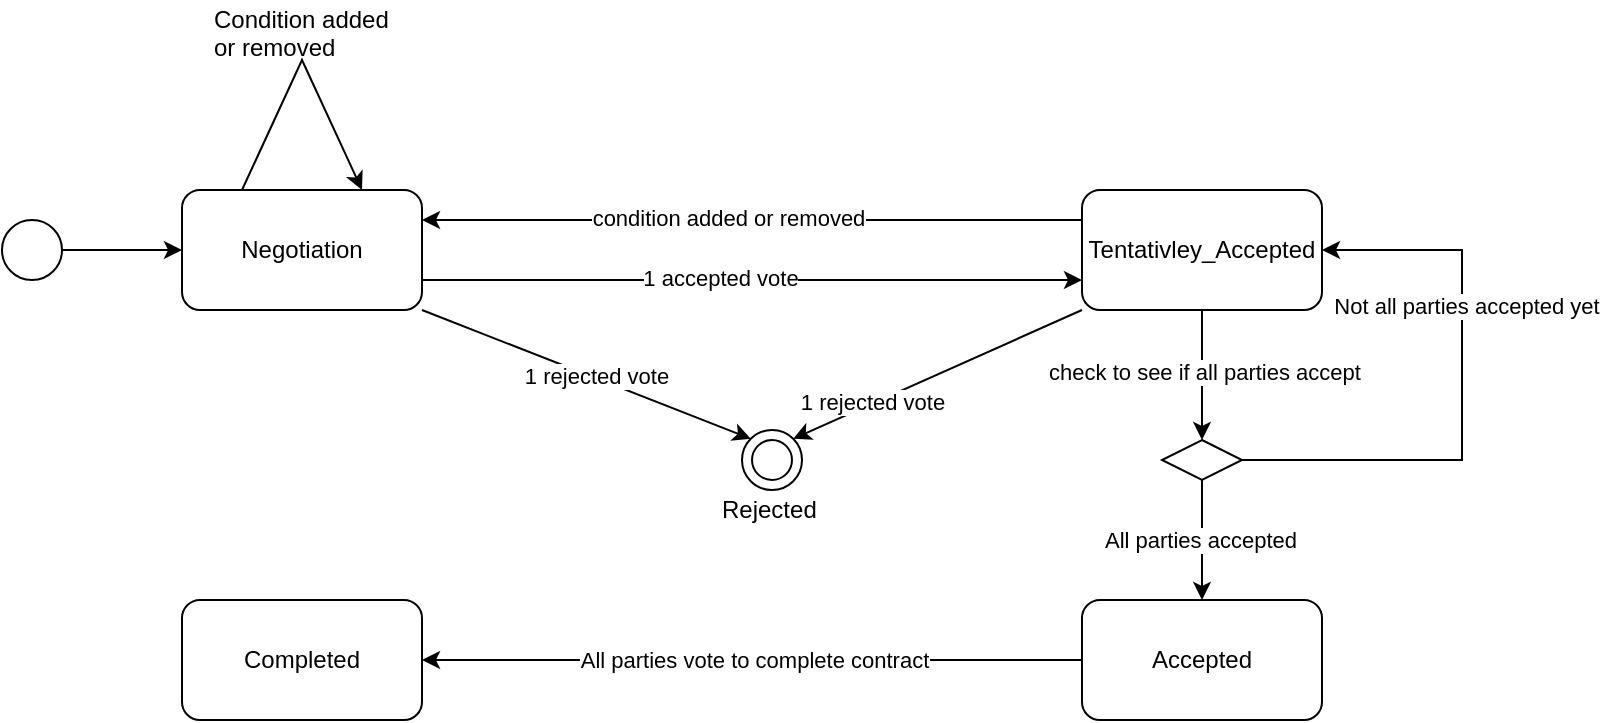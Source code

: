 <mxfile version="21.6.9" type="device">
  <diagram name="Page-1" id="3NPrS3qFUBEGUd7JARzi">
    <mxGraphModel dx="1034" dy="507" grid="1" gridSize="10" guides="1" tooltips="1" connect="1" arrows="1" fold="1" page="1" pageScale="1" pageWidth="850" pageHeight="1100" math="0" shadow="0">
      <root>
        <mxCell id="0" />
        <mxCell id="1" parent="0" />
        <mxCell id="4GCWKCkHJ2K4M_hMrYMs-1" value="" style="ellipse;whiteSpace=wrap;html=1;aspect=fixed;" vertex="1" parent="1">
          <mxGeometry x="50" y="150" width="30" height="30" as="geometry" />
        </mxCell>
        <mxCell id="4GCWKCkHJ2K4M_hMrYMs-2" value="Negotiation" style="rounded=1;whiteSpace=wrap;html=1;" vertex="1" parent="1">
          <mxGeometry x="140" y="135" width="120" height="60" as="geometry" />
        </mxCell>
        <mxCell id="4GCWKCkHJ2K4M_hMrYMs-19" style="edgeStyle=orthogonalEdgeStyle;rounded=0;orthogonalLoop=1;jettySize=auto;html=1;exitX=0;exitY=0.25;exitDx=0;exitDy=0;entryX=1;entryY=0.25;entryDx=0;entryDy=0;" edge="1" parent="1" source="4GCWKCkHJ2K4M_hMrYMs-3" target="4GCWKCkHJ2K4M_hMrYMs-2">
          <mxGeometry relative="1" as="geometry" />
        </mxCell>
        <mxCell id="4GCWKCkHJ2K4M_hMrYMs-20" value="condition added or removed" style="edgeLabel;html=1;align=center;verticalAlign=middle;resizable=0;points=[];" vertex="1" connectable="0" parent="4GCWKCkHJ2K4M_hMrYMs-19">
          <mxGeometry x="0.077" y="-1" relative="1" as="geometry">
            <mxPoint as="offset" />
          </mxGeometry>
        </mxCell>
        <mxCell id="4GCWKCkHJ2K4M_hMrYMs-22" style="edgeStyle=orthogonalEdgeStyle;rounded=0;orthogonalLoop=1;jettySize=auto;html=1;entryX=0.5;entryY=0;entryDx=0;entryDy=0;" edge="1" parent="1" source="4GCWKCkHJ2K4M_hMrYMs-3" target="4GCWKCkHJ2K4M_hMrYMs-5">
          <mxGeometry relative="1" as="geometry" />
        </mxCell>
        <mxCell id="4GCWKCkHJ2K4M_hMrYMs-23" value="check to see if all parties accept" style="edgeLabel;html=1;align=center;verticalAlign=middle;resizable=0;points=[];" vertex="1" connectable="0" parent="4GCWKCkHJ2K4M_hMrYMs-22">
          <mxGeometry x="-0.046" y="1" relative="1" as="geometry">
            <mxPoint as="offset" />
          </mxGeometry>
        </mxCell>
        <mxCell id="4GCWKCkHJ2K4M_hMrYMs-3" value="Tentativley_Accepted" style="rounded=1;whiteSpace=wrap;html=1;" vertex="1" parent="1">
          <mxGeometry x="590" y="135" width="120" height="60" as="geometry" />
        </mxCell>
        <mxCell id="4GCWKCkHJ2K4M_hMrYMs-31" style="edgeStyle=orthogonalEdgeStyle;rounded=0;orthogonalLoop=1;jettySize=auto;html=1;entryX=1;entryY=0.5;entryDx=0;entryDy=0;" edge="1" parent="1" source="4GCWKCkHJ2K4M_hMrYMs-4" target="4GCWKCkHJ2K4M_hMrYMs-8">
          <mxGeometry relative="1" as="geometry" />
        </mxCell>
        <mxCell id="4GCWKCkHJ2K4M_hMrYMs-32" value="All parties vote to complete contract" style="edgeLabel;html=1;align=center;verticalAlign=middle;resizable=0;points=[];" vertex="1" connectable="0" parent="4GCWKCkHJ2K4M_hMrYMs-31">
          <mxGeometry x="-0.004" relative="1" as="geometry">
            <mxPoint as="offset" />
          </mxGeometry>
        </mxCell>
        <mxCell id="4GCWKCkHJ2K4M_hMrYMs-4" value="Accepted" style="rounded=1;whiteSpace=wrap;html=1;" vertex="1" parent="1">
          <mxGeometry x="590" y="340" width="120" height="60" as="geometry" />
        </mxCell>
        <mxCell id="4GCWKCkHJ2K4M_hMrYMs-24" style="edgeStyle=orthogonalEdgeStyle;rounded=0;orthogonalLoop=1;jettySize=auto;html=1;entryX=1;entryY=0.5;entryDx=0;entryDy=0;" edge="1" parent="1" source="4GCWKCkHJ2K4M_hMrYMs-5" target="4GCWKCkHJ2K4M_hMrYMs-3">
          <mxGeometry relative="1" as="geometry">
            <Array as="points">
              <mxPoint x="780" y="270" />
              <mxPoint x="780" y="165" />
            </Array>
          </mxGeometry>
        </mxCell>
        <mxCell id="4GCWKCkHJ2K4M_hMrYMs-25" value="Not all parties accepted yet" style="edgeLabel;html=1;align=center;verticalAlign=middle;resizable=0;points=[];" vertex="1" connectable="0" parent="4GCWKCkHJ2K4M_hMrYMs-24">
          <mxGeometry x="0.313" y="-2" relative="1" as="geometry">
            <mxPoint as="offset" />
          </mxGeometry>
        </mxCell>
        <mxCell id="4GCWKCkHJ2K4M_hMrYMs-26" style="edgeStyle=orthogonalEdgeStyle;rounded=0;orthogonalLoop=1;jettySize=auto;html=1;entryX=0.5;entryY=0;entryDx=0;entryDy=0;" edge="1" parent="1" source="4GCWKCkHJ2K4M_hMrYMs-5" target="4GCWKCkHJ2K4M_hMrYMs-4">
          <mxGeometry relative="1" as="geometry" />
        </mxCell>
        <mxCell id="4GCWKCkHJ2K4M_hMrYMs-27" value="All parties accepted" style="edgeLabel;html=1;align=center;verticalAlign=middle;resizable=0;points=[];" vertex="1" connectable="0" parent="4GCWKCkHJ2K4M_hMrYMs-26">
          <mxGeometry y="-1" relative="1" as="geometry">
            <mxPoint as="offset" />
          </mxGeometry>
        </mxCell>
        <mxCell id="4GCWKCkHJ2K4M_hMrYMs-5" value="" style="rhombus;whiteSpace=wrap;html=1;" vertex="1" parent="1">
          <mxGeometry x="630" y="260" width="40" height="20" as="geometry" />
        </mxCell>
        <mxCell id="4GCWKCkHJ2K4M_hMrYMs-6" value="" style="ellipse;whiteSpace=wrap;html=1;aspect=fixed;" vertex="1" parent="1">
          <mxGeometry x="420" y="255" width="30" height="30" as="geometry" />
        </mxCell>
        <mxCell id="4GCWKCkHJ2K4M_hMrYMs-7" value="" style="ellipse;whiteSpace=wrap;html=1;aspect=fixed;" vertex="1" parent="1">
          <mxGeometry x="425" y="260" width="20" height="20" as="geometry" />
        </mxCell>
        <mxCell id="4GCWKCkHJ2K4M_hMrYMs-8" value="Completed" style="rounded=1;whiteSpace=wrap;html=1;" vertex="1" parent="1">
          <mxGeometry x="140" y="340" width="120" height="60" as="geometry" />
        </mxCell>
        <mxCell id="4GCWKCkHJ2K4M_hMrYMs-9" value="" style="endArrow=classic;html=1;rounded=0;exitX=1;exitY=0.5;exitDx=0;exitDy=0;entryX=0;entryY=0.5;entryDx=0;entryDy=0;" edge="1" parent="1" source="4GCWKCkHJ2K4M_hMrYMs-1" target="4GCWKCkHJ2K4M_hMrYMs-2">
          <mxGeometry width="50" height="50" relative="1" as="geometry">
            <mxPoint x="410" y="400" as="sourcePoint" />
            <mxPoint x="460" y="350" as="targetPoint" />
          </mxGeometry>
        </mxCell>
        <mxCell id="4GCWKCkHJ2K4M_hMrYMs-10" value="" style="endArrow=classic;html=1;rounded=0;exitX=0.25;exitY=0;exitDx=0;exitDy=0;entryX=0.75;entryY=0;entryDx=0;entryDy=0;" edge="1" parent="1" source="4GCWKCkHJ2K4M_hMrYMs-2" target="4GCWKCkHJ2K4M_hMrYMs-2">
          <mxGeometry width="50" height="50" relative="1" as="geometry">
            <mxPoint x="410" y="200" as="sourcePoint" />
            <mxPoint x="270" y="100" as="targetPoint" />
            <Array as="points">
              <mxPoint x="200" y="70" />
            </Array>
          </mxGeometry>
        </mxCell>
        <mxCell id="4GCWKCkHJ2K4M_hMrYMs-11" value="Condition added or removed" style="text;strokeColor=none;fillColor=none;align=left;verticalAlign=middle;spacingLeft=4;spacingRight=4;overflow=hidden;points=[[0,0.5],[1,0.5]];portConstraint=eastwest;rotatable=0;whiteSpace=wrap;html=1;" vertex="1" parent="1">
          <mxGeometry x="150" y="40" width="110" height="30" as="geometry" />
        </mxCell>
        <mxCell id="4GCWKCkHJ2K4M_hMrYMs-12" value="" style="endArrow=classic;html=1;rounded=0;exitX=1;exitY=0.75;exitDx=0;exitDy=0;entryX=0;entryY=0.75;entryDx=0;entryDy=0;" edge="1" parent="1" source="4GCWKCkHJ2K4M_hMrYMs-2" target="4GCWKCkHJ2K4M_hMrYMs-3">
          <mxGeometry width="50" height="50" relative="1" as="geometry">
            <mxPoint x="410" y="200" as="sourcePoint" />
            <mxPoint x="460" y="150" as="targetPoint" />
          </mxGeometry>
        </mxCell>
        <mxCell id="4GCWKCkHJ2K4M_hMrYMs-18" value="1 accepted vote" style="edgeLabel;html=1;align=center;verticalAlign=middle;resizable=0;points=[];" vertex="1" connectable="0" parent="4GCWKCkHJ2K4M_hMrYMs-12">
          <mxGeometry x="-0.099" y="1" relative="1" as="geometry">
            <mxPoint as="offset" />
          </mxGeometry>
        </mxCell>
        <mxCell id="4GCWKCkHJ2K4M_hMrYMs-14" value="" style="endArrow=classic;html=1;rounded=0;exitX=1;exitY=1;exitDx=0;exitDy=0;entryX=0;entryY=0;entryDx=0;entryDy=0;" edge="1" parent="1" source="4GCWKCkHJ2K4M_hMrYMs-2" target="4GCWKCkHJ2K4M_hMrYMs-6">
          <mxGeometry width="50" height="50" relative="1" as="geometry">
            <mxPoint x="410" y="200" as="sourcePoint" />
            <mxPoint x="460" y="150" as="targetPoint" />
          </mxGeometry>
        </mxCell>
        <mxCell id="4GCWKCkHJ2K4M_hMrYMs-16" value="1 rejected vote" style="edgeLabel;html=1;align=center;verticalAlign=middle;resizable=0;points=[];" vertex="1" connectable="0" parent="4GCWKCkHJ2K4M_hMrYMs-14">
          <mxGeometry x="0.051" y="1" relative="1" as="geometry">
            <mxPoint as="offset" />
          </mxGeometry>
        </mxCell>
        <mxCell id="4GCWKCkHJ2K4M_hMrYMs-29" value="" style="endArrow=classic;html=1;rounded=0;entryX=1;entryY=0;entryDx=0;entryDy=0;exitX=0;exitY=1;exitDx=0;exitDy=0;" edge="1" parent="1" source="4GCWKCkHJ2K4M_hMrYMs-3" target="4GCWKCkHJ2K4M_hMrYMs-6">
          <mxGeometry width="50" height="50" relative="1" as="geometry">
            <mxPoint x="410" y="250" as="sourcePoint" />
            <mxPoint x="460" y="200" as="targetPoint" />
          </mxGeometry>
        </mxCell>
        <mxCell id="4GCWKCkHJ2K4M_hMrYMs-30" value="1 rejected vote" style="edgeLabel;html=1;align=center;verticalAlign=middle;resizable=0;points=[];" vertex="1" connectable="0" parent="4GCWKCkHJ2K4M_hMrYMs-29">
          <mxGeometry x="0.454" y="-1" relative="1" as="geometry">
            <mxPoint as="offset" />
          </mxGeometry>
        </mxCell>
        <mxCell id="4GCWKCkHJ2K4M_hMrYMs-33" value="Rejected" style="text;strokeColor=none;fillColor=none;align=left;verticalAlign=middle;spacingLeft=4;spacingRight=4;overflow=hidden;points=[[0,0.5],[1,0.5]];portConstraint=eastwest;rotatable=0;whiteSpace=wrap;html=1;" vertex="1" parent="1">
          <mxGeometry x="404" y="280" width="80" height="30" as="geometry" />
        </mxCell>
      </root>
    </mxGraphModel>
  </diagram>
</mxfile>
